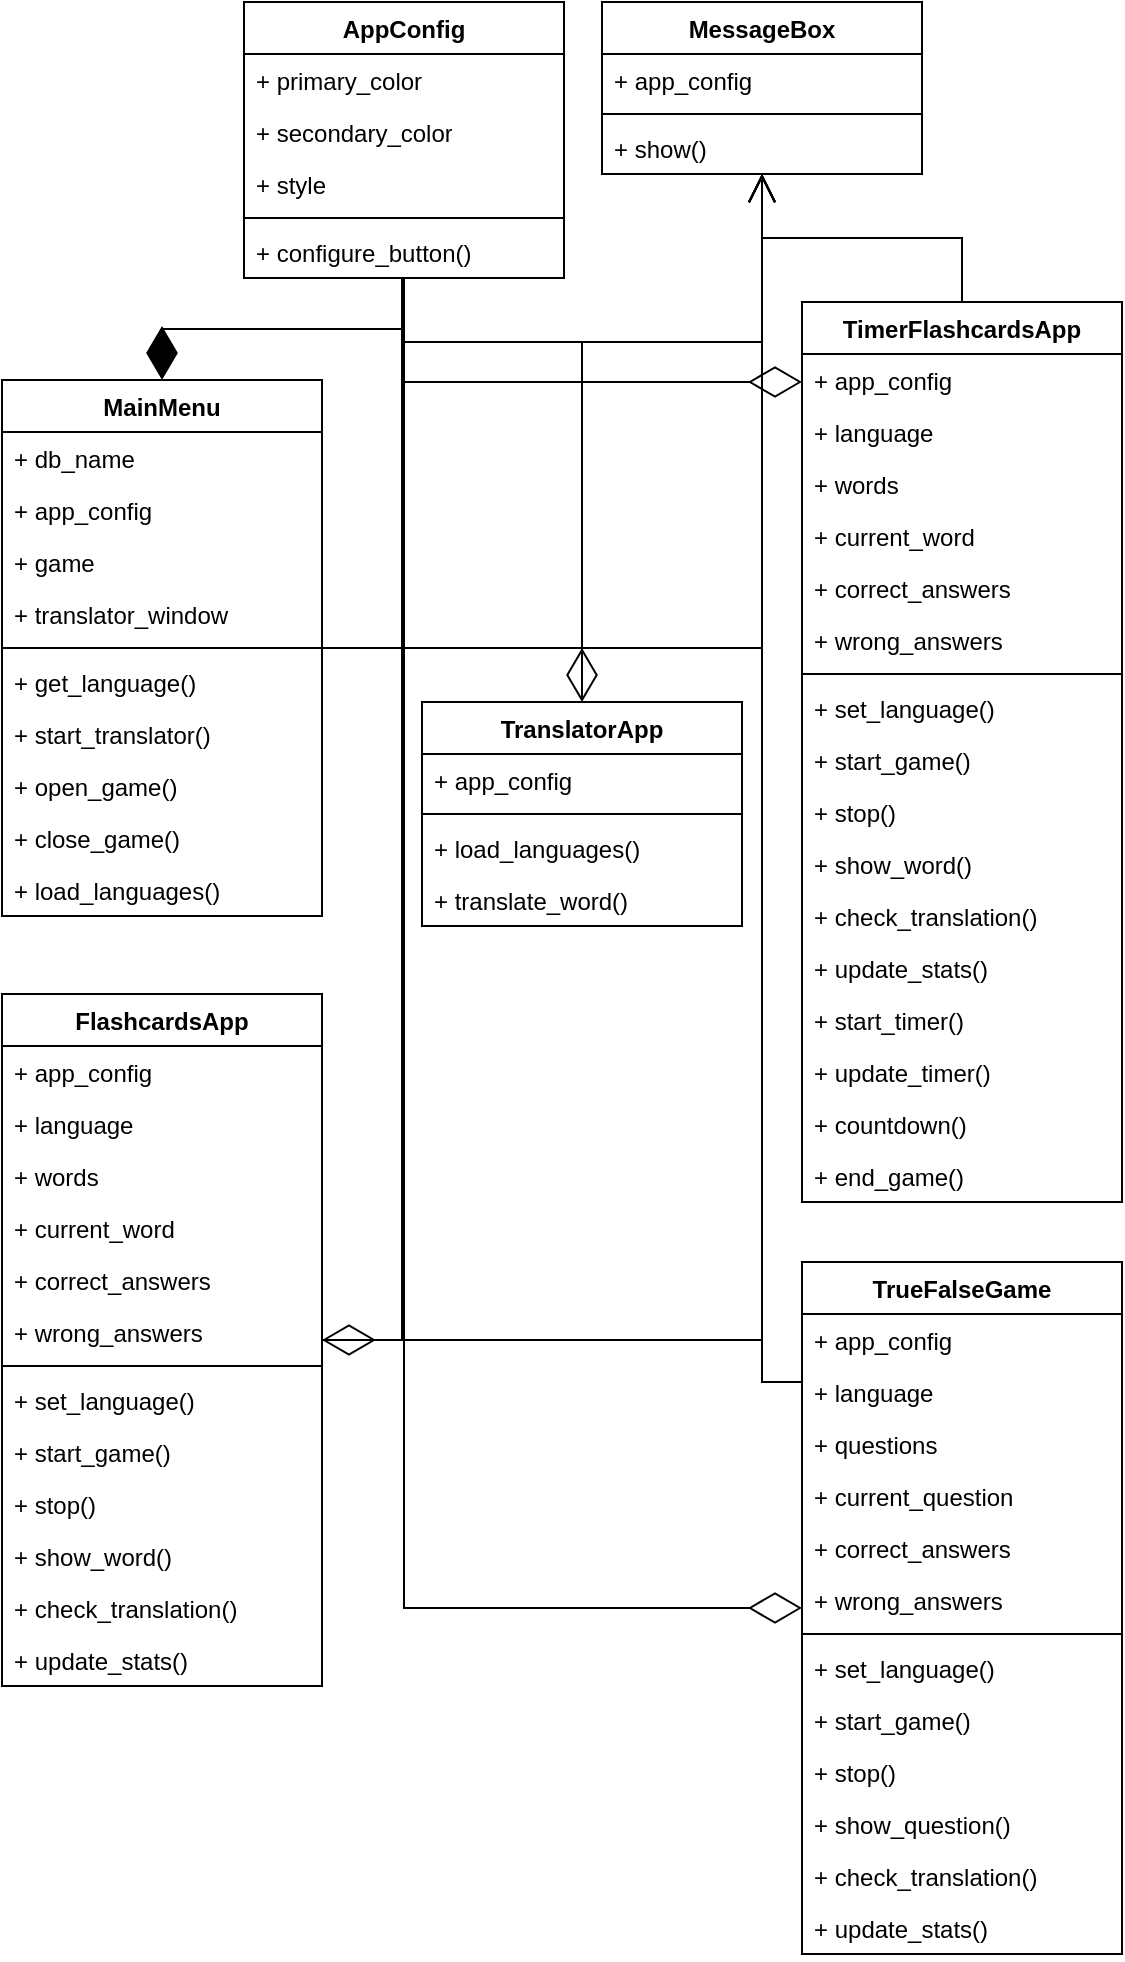 <mxfile version="26.2.5">
  <diagram name="Page-1" id="XrIHSNUqnATqt5Pq77Tc">
    <mxGraphModel dx="1428" dy="791" grid="1" gridSize="10" guides="1" tooltips="1" connect="1" arrows="1" fold="1" page="1" pageScale="1" pageWidth="850" pageHeight="1100" math="0" shadow="0">
      <root>
        <mxCell id="0" />
        <mxCell id="1" parent="0" />
        <mxCell id="yz4GYzP8HSiNB3X-Oir9-1" value="AppConfig" style="swimlane;fontStyle=1;align=center;verticalAlign=top;childLayout=stackLayout;horizontal=1;startSize=26;horizontalStack=0;resizeParent=1;resizeParentMax=0;resizeLast=0;collapsible=1;marginBottom=0;whiteSpace=wrap;html=1;" vertex="1" parent="1">
          <mxGeometry x="201" y="50" width="160" height="138" as="geometry" />
        </mxCell>
        <mxCell id="yz4GYzP8HSiNB3X-Oir9-2" value="+ primary_color" style="text;strokeColor=none;fillColor=none;align=left;verticalAlign=top;spacingLeft=4;spacingRight=4;overflow=hidden;rotatable=0;points=[[0,0.5],[1,0.5]];portConstraint=eastwest;whiteSpace=wrap;html=1;" vertex="1" parent="yz4GYzP8HSiNB3X-Oir9-1">
          <mxGeometry y="26" width="160" height="26" as="geometry" />
        </mxCell>
        <mxCell id="yz4GYzP8HSiNB3X-Oir9-5" value="+ secondary_color" style="text;strokeColor=none;fillColor=none;align=left;verticalAlign=top;spacingLeft=4;spacingRight=4;overflow=hidden;rotatable=0;points=[[0,0.5],[1,0.5]];portConstraint=eastwest;whiteSpace=wrap;html=1;" vertex="1" parent="yz4GYzP8HSiNB3X-Oir9-1">
          <mxGeometry y="52" width="160" height="26" as="geometry" />
        </mxCell>
        <mxCell id="yz4GYzP8HSiNB3X-Oir9-6" value="+ style" style="text;strokeColor=none;fillColor=none;align=left;verticalAlign=top;spacingLeft=4;spacingRight=4;overflow=hidden;rotatable=0;points=[[0,0.5],[1,0.5]];portConstraint=eastwest;whiteSpace=wrap;html=1;" vertex="1" parent="yz4GYzP8HSiNB3X-Oir9-1">
          <mxGeometry y="78" width="160" height="26" as="geometry" />
        </mxCell>
        <mxCell id="yz4GYzP8HSiNB3X-Oir9-3" value="" style="line;strokeWidth=1;fillColor=none;align=left;verticalAlign=middle;spacingTop=-1;spacingLeft=3;spacingRight=3;rotatable=0;labelPosition=right;points=[];portConstraint=eastwest;strokeColor=inherit;" vertex="1" parent="yz4GYzP8HSiNB3X-Oir9-1">
          <mxGeometry y="104" width="160" height="8" as="geometry" />
        </mxCell>
        <mxCell id="yz4GYzP8HSiNB3X-Oir9-4" value="+ configure_button()" style="text;strokeColor=none;fillColor=none;align=left;verticalAlign=top;spacingLeft=4;spacingRight=4;overflow=hidden;rotatable=0;points=[[0,0.5],[1,0.5]];portConstraint=eastwest;whiteSpace=wrap;html=1;" vertex="1" parent="yz4GYzP8HSiNB3X-Oir9-1">
          <mxGeometry y="112" width="160" height="26" as="geometry" />
        </mxCell>
        <mxCell id="yz4GYzP8HSiNB3X-Oir9-7" value="FlashcardsApp" style="swimlane;fontStyle=1;align=center;verticalAlign=top;childLayout=stackLayout;horizontal=1;startSize=26;horizontalStack=0;resizeParent=1;resizeParentMax=0;resizeLast=0;collapsible=1;marginBottom=0;whiteSpace=wrap;html=1;" vertex="1" parent="1">
          <mxGeometry x="80" y="546" width="160" height="346" as="geometry" />
        </mxCell>
        <mxCell id="yz4GYzP8HSiNB3X-Oir9-8" value="+ app_config" style="text;strokeColor=none;fillColor=none;align=left;verticalAlign=top;spacingLeft=4;spacingRight=4;overflow=hidden;rotatable=0;points=[[0,0.5],[1,0.5]];portConstraint=eastwest;whiteSpace=wrap;html=1;" vertex="1" parent="yz4GYzP8HSiNB3X-Oir9-7">
          <mxGeometry y="26" width="160" height="26" as="geometry" />
        </mxCell>
        <mxCell id="yz4GYzP8HSiNB3X-Oir9-11" value="+ language" style="text;strokeColor=none;fillColor=none;align=left;verticalAlign=top;spacingLeft=4;spacingRight=4;overflow=hidden;rotatable=0;points=[[0,0.5],[1,0.5]];portConstraint=eastwest;whiteSpace=wrap;html=1;" vertex="1" parent="yz4GYzP8HSiNB3X-Oir9-7">
          <mxGeometry y="52" width="160" height="26" as="geometry" />
        </mxCell>
        <mxCell id="yz4GYzP8HSiNB3X-Oir9-12" value="+ words" style="text;strokeColor=none;fillColor=none;align=left;verticalAlign=top;spacingLeft=4;spacingRight=4;overflow=hidden;rotatable=0;points=[[0,0.5],[1,0.5]];portConstraint=eastwest;whiteSpace=wrap;html=1;" vertex="1" parent="yz4GYzP8HSiNB3X-Oir9-7">
          <mxGeometry y="78" width="160" height="26" as="geometry" />
        </mxCell>
        <mxCell id="yz4GYzP8HSiNB3X-Oir9-14" value="+ current_word" style="text;strokeColor=none;fillColor=none;align=left;verticalAlign=top;spacingLeft=4;spacingRight=4;overflow=hidden;rotatable=0;points=[[0,0.5],[1,0.5]];portConstraint=eastwest;whiteSpace=wrap;html=1;" vertex="1" parent="yz4GYzP8HSiNB3X-Oir9-7">
          <mxGeometry y="104" width="160" height="26" as="geometry" />
        </mxCell>
        <mxCell id="yz4GYzP8HSiNB3X-Oir9-13" value="+ correct_answers" style="text;strokeColor=none;fillColor=none;align=left;verticalAlign=top;spacingLeft=4;spacingRight=4;overflow=hidden;rotatable=0;points=[[0,0.5],[1,0.5]];portConstraint=eastwest;whiteSpace=wrap;html=1;" vertex="1" parent="yz4GYzP8HSiNB3X-Oir9-7">
          <mxGeometry y="130" width="160" height="26" as="geometry" />
        </mxCell>
        <mxCell id="yz4GYzP8HSiNB3X-Oir9-25" value="+ wrong_answers" style="text;strokeColor=none;fillColor=none;align=left;verticalAlign=top;spacingLeft=4;spacingRight=4;overflow=hidden;rotatable=0;points=[[0,0.5],[1,0.5]];portConstraint=eastwest;whiteSpace=wrap;html=1;" vertex="1" parent="yz4GYzP8HSiNB3X-Oir9-7">
          <mxGeometry y="156" width="160" height="26" as="geometry" />
        </mxCell>
        <mxCell id="yz4GYzP8HSiNB3X-Oir9-9" value="" style="line;strokeWidth=1;fillColor=none;align=left;verticalAlign=middle;spacingTop=-1;spacingLeft=3;spacingRight=3;rotatable=0;labelPosition=right;points=[];portConstraint=eastwest;strokeColor=inherit;" vertex="1" parent="yz4GYzP8HSiNB3X-Oir9-7">
          <mxGeometry y="182" width="160" height="8" as="geometry" />
        </mxCell>
        <mxCell id="yz4GYzP8HSiNB3X-Oir9-10" value="+ set_language()" style="text;strokeColor=none;fillColor=none;align=left;verticalAlign=top;spacingLeft=4;spacingRight=4;overflow=hidden;rotatable=0;points=[[0,0.5],[1,0.5]];portConstraint=eastwest;whiteSpace=wrap;html=1;" vertex="1" parent="yz4GYzP8HSiNB3X-Oir9-7">
          <mxGeometry y="190" width="160" height="26" as="geometry" />
        </mxCell>
        <mxCell id="yz4GYzP8HSiNB3X-Oir9-26" value="+ start_game()" style="text;strokeColor=none;fillColor=none;align=left;verticalAlign=top;spacingLeft=4;spacingRight=4;overflow=hidden;rotatable=0;points=[[0,0.5],[1,0.5]];portConstraint=eastwest;whiteSpace=wrap;html=1;" vertex="1" parent="yz4GYzP8HSiNB3X-Oir9-7">
          <mxGeometry y="216" width="160" height="26" as="geometry" />
        </mxCell>
        <mxCell id="yz4GYzP8HSiNB3X-Oir9-27" value="+ stop()" style="text;strokeColor=none;fillColor=none;align=left;verticalAlign=top;spacingLeft=4;spacingRight=4;overflow=hidden;rotatable=0;points=[[0,0.5],[1,0.5]];portConstraint=eastwest;whiteSpace=wrap;html=1;" vertex="1" parent="yz4GYzP8HSiNB3X-Oir9-7">
          <mxGeometry y="242" width="160" height="26" as="geometry" />
        </mxCell>
        <mxCell id="yz4GYzP8HSiNB3X-Oir9-28" value="+ show_word()" style="text;strokeColor=none;fillColor=none;align=left;verticalAlign=top;spacingLeft=4;spacingRight=4;overflow=hidden;rotatable=0;points=[[0,0.5],[1,0.5]];portConstraint=eastwest;whiteSpace=wrap;html=1;" vertex="1" parent="yz4GYzP8HSiNB3X-Oir9-7">
          <mxGeometry y="268" width="160" height="26" as="geometry" />
        </mxCell>
        <mxCell id="yz4GYzP8HSiNB3X-Oir9-29" value="+ check_translation()" style="text;strokeColor=none;fillColor=none;align=left;verticalAlign=top;spacingLeft=4;spacingRight=4;overflow=hidden;rotatable=0;points=[[0,0.5],[1,0.5]];portConstraint=eastwest;whiteSpace=wrap;html=1;" vertex="1" parent="yz4GYzP8HSiNB3X-Oir9-7">
          <mxGeometry y="294" width="160" height="26" as="geometry" />
        </mxCell>
        <mxCell id="yz4GYzP8HSiNB3X-Oir9-30" value="+ update_stats()" style="text;strokeColor=none;fillColor=none;align=left;verticalAlign=top;spacingLeft=4;spacingRight=4;overflow=hidden;rotatable=0;points=[[0,0.5],[1,0.5]];portConstraint=eastwest;whiteSpace=wrap;html=1;" vertex="1" parent="yz4GYzP8HSiNB3X-Oir9-7">
          <mxGeometry y="320" width="160" height="26" as="geometry" />
        </mxCell>
        <mxCell id="yz4GYzP8HSiNB3X-Oir9-31" value="TimerFlashcardsApp" style="swimlane;fontStyle=1;align=center;verticalAlign=top;childLayout=stackLayout;horizontal=1;startSize=26;horizontalStack=0;resizeParent=1;resizeParentMax=0;resizeLast=0;collapsible=1;marginBottom=0;whiteSpace=wrap;html=1;" vertex="1" parent="1">
          <mxGeometry x="480" y="200" width="160" height="450" as="geometry" />
        </mxCell>
        <mxCell id="yz4GYzP8HSiNB3X-Oir9-32" value="+ app_config" style="text;strokeColor=none;fillColor=none;align=left;verticalAlign=top;spacingLeft=4;spacingRight=4;overflow=hidden;rotatable=0;points=[[0,0.5],[1,0.5]];portConstraint=eastwest;whiteSpace=wrap;html=1;" vertex="1" parent="yz4GYzP8HSiNB3X-Oir9-31">
          <mxGeometry y="26" width="160" height="26" as="geometry" />
        </mxCell>
        <mxCell id="yz4GYzP8HSiNB3X-Oir9-33" value="+ language" style="text;strokeColor=none;fillColor=none;align=left;verticalAlign=top;spacingLeft=4;spacingRight=4;overflow=hidden;rotatable=0;points=[[0,0.5],[1,0.5]];portConstraint=eastwest;whiteSpace=wrap;html=1;" vertex="1" parent="yz4GYzP8HSiNB3X-Oir9-31">
          <mxGeometry y="52" width="160" height="26" as="geometry" />
        </mxCell>
        <mxCell id="yz4GYzP8HSiNB3X-Oir9-34" value="+ words" style="text;strokeColor=none;fillColor=none;align=left;verticalAlign=top;spacingLeft=4;spacingRight=4;overflow=hidden;rotatable=0;points=[[0,0.5],[1,0.5]];portConstraint=eastwest;whiteSpace=wrap;html=1;" vertex="1" parent="yz4GYzP8HSiNB3X-Oir9-31">
          <mxGeometry y="78" width="160" height="26" as="geometry" />
        </mxCell>
        <mxCell id="yz4GYzP8HSiNB3X-Oir9-35" value="+ current_word" style="text;strokeColor=none;fillColor=none;align=left;verticalAlign=top;spacingLeft=4;spacingRight=4;overflow=hidden;rotatable=0;points=[[0,0.5],[1,0.5]];portConstraint=eastwest;whiteSpace=wrap;html=1;" vertex="1" parent="yz4GYzP8HSiNB3X-Oir9-31">
          <mxGeometry y="104" width="160" height="26" as="geometry" />
        </mxCell>
        <mxCell id="yz4GYzP8HSiNB3X-Oir9-36" value="+ correct_answers" style="text;strokeColor=none;fillColor=none;align=left;verticalAlign=top;spacingLeft=4;spacingRight=4;overflow=hidden;rotatable=0;points=[[0,0.5],[1,0.5]];portConstraint=eastwest;whiteSpace=wrap;html=1;" vertex="1" parent="yz4GYzP8HSiNB3X-Oir9-31">
          <mxGeometry y="130" width="160" height="26" as="geometry" />
        </mxCell>
        <mxCell id="yz4GYzP8HSiNB3X-Oir9-37" value="+ wrong_answers" style="text;strokeColor=none;fillColor=none;align=left;verticalAlign=top;spacingLeft=4;spacingRight=4;overflow=hidden;rotatable=0;points=[[0,0.5],[1,0.5]];portConstraint=eastwest;whiteSpace=wrap;html=1;" vertex="1" parent="yz4GYzP8HSiNB3X-Oir9-31">
          <mxGeometry y="156" width="160" height="26" as="geometry" />
        </mxCell>
        <mxCell id="yz4GYzP8HSiNB3X-Oir9-38" value="" style="line;strokeWidth=1;fillColor=none;align=left;verticalAlign=middle;spacingTop=-1;spacingLeft=3;spacingRight=3;rotatable=0;labelPosition=right;points=[];portConstraint=eastwest;strokeColor=inherit;" vertex="1" parent="yz4GYzP8HSiNB3X-Oir9-31">
          <mxGeometry y="182" width="160" height="8" as="geometry" />
        </mxCell>
        <mxCell id="yz4GYzP8HSiNB3X-Oir9-39" value="+ set_language()" style="text;strokeColor=none;fillColor=none;align=left;verticalAlign=top;spacingLeft=4;spacingRight=4;overflow=hidden;rotatable=0;points=[[0,0.5],[1,0.5]];portConstraint=eastwest;whiteSpace=wrap;html=1;" vertex="1" parent="yz4GYzP8HSiNB3X-Oir9-31">
          <mxGeometry y="190" width="160" height="26" as="geometry" />
        </mxCell>
        <mxCell id="yz4GYzP8HSiNB3X-Oir9-40" value="+ start_game()" style="text;strokeColor=none;fillColor=none;align=left;verticalAlign=top;spacingLeft=4;spacingRight=4;overflow=hidden;rotatable=0;points=[[0,0.5],[1,0.5]];portConstraint=eastwest;whiteSpace=wrap;html=1;" vertex="1" parent="yz4GYzP8HSiNB3X-Oir9-31">
          <mxGeometry y="216" width="160" height="26" as="geometry" />
        </mxCell>
        <mxCell id="yz4GYzP8HSiNB3X-Oir9-41" value="+ stop()" style="text;strokeColor=none;fillColor=none;align=left;verticalAlign=top;spacingLeft=4;spacingRight=4;overflow=hidden;rotatable=0;points=[[0,0.5],[1,0.5]];portConstraint=eastwest;whiteSpace=wrap;html=1;" vertex="1" parent="yz4GYzP8HSiNB3X-Oir9-31">
          <mxGeometry y="242" width="160" height="26" as="geometry" />
        </mxCell>
        <mxCell id="yz4GYzP8HSiNB3X-Oir9-42" value="+ show_word()" style="text;strokeColor=none;fillColor=none;align=left;verticalAlign=top;spacingLeft=4;spacingRight=4;overflow=hidden;rotatable=0;points=[[0,0.5],[1,0.5]];portConstraint=eastwest;whiteSpace=wrap;html=1;" vertex="1" parent="yz4GYzP8HSiNB3X-Oir9-31">
          <mxGeometry y="268" width="160" height="26" as="geometry" />
        </mxCell>
        <mxCell id="yz4GYzP8HSiNB3X-Oir9-43" value="+ check_translation()" style="text;strokeColor=none;fillColor=none;align=left;verticalAlign=top;spacingLeft=4;spacingRight=4;overflow=hidden;rotatable=0;points=[[0,0.5],[1,0.5]];portConstraint=eastwest;whiteSpace=wrap;html=1;" vertex="1" parent="yz4GYzP8HSiNB3X-Oir9-31">
          <mxGeometry y="294" width="160" height="26" as="geometry" />
        </mxCell>
        <mxCell id="yz4GYzP8HSiNB3X-Oir9-44" value="+ update_stats()" style="text;strokeColor=none;fillColor=none;align=left;verticalAlign=top;spacingLeft=4;spacingRight=4;overflow=hidden;rotatable=0;points=[[0,0.5],[1,0.5]];portConstraint=eastwest;whiteSpace=wrap;html=1;" vertex="1" parent="yz4GYzP8HSiNB3X-Oir9-31">
          <mxGeometry y="320" width="160" height="26" as="geometry" />
        </mxCell>
        <mxCell id="yz4GYzP8HSiNB3X-Oir9-59" value="+ start_timer()" style="text;strokeColor=none;fillColor=none;align=left;verticalAlign=top;spacingLeft=4;spacingRight=4;overflow=hidden;rotatable=0;points=[[0,0.5],[1,0.5]];portConstraint=eastwest;whiteSpace=wrap;html=1;" vertex="1" parent="yz4GYzP8HSiNB3X-Oir9-31">
          <mxGeometry y="346" width="160" height="26" as="geometry" />
        </mxCell>
        <mxCell id="yz4GYzP8HSiNB3X-Oir9-60" value="+ update_timer()" style="text;strokeColor=none;fillColor=none;align=left;verticalAlign=top;spacingLeft=4;spacingRight=4;overflow=hidden;rotatable=0;points=[[0,0.5],[1,0.5]];portConstraint=eastwest;whiteSpace=wrap;html=1;" vertex="1" parent="yz4GYzP8HSiNB3X-Oir9-31">
          <mxGeometry y="372" width="160" height="26" as="geometry" />
        </mxCell>
        <mxCell id="yz4GYzP8HSiNB3X-Oir9-62" value="+ countdown()" style="text;strokeColor=none;fillColor=none;align=left;verticalAlign=top;spacingLeft=4;spacingRight=4;overflow=hidden;rotatable=0;points=[[0,0.5],[1,0.5]];portConstraint=eastwest;whiteSpace=wrap;html=1;" vertex="1" parent="yz4GYzP8HSiNB3X-Oir9-31">
          <mxGeometry y="398" width="160" height="26" as="geometry" />
        </mxCell>
        <mxCell id="yz4GYzP8HSiNB3X-Oir9-61" value="+ end_game()" style="text;strokeColor=none;fillColor=none;align=left;verticalAlign=top;spacingLeft=4;spacingRight=4;overflow=hidden;rotatable=0;points=[[0,0.5],[1,0.5]];portConstraint=eastwest;whiteSpace=wrap;html=1;" vertex="1" parent="yz4GYzP8HSiNB3X-Oir9-31">
          <mxGeometry y="424" width="160" height="26" as="geometry" />
        </mxCell>
        <mxCell id="yz4GYzP8HSiNB3X-Oir9-45" value="TrueFalseGame" style="swimlane;fontStyle=1;align=center;verticalAlign=top;childLayout=stackLayout;horizontal=1;startSize=26;horizontalStack=0;resizeParent=1;resizeParentMax=0;resizeLast=0;collapsible=1;marginBottom=0;whiteSpace=wrap;html=1;" vertex="1" parent="1">
          <mxGeometry x="480" y="680" width="160" height="346" as="geometry" />
        </mxCell>
        <mxCell id="yz4GYzP8HSiNB3X-Oir9-46" value="+ app_config" style="text;strokeColor=none;fillColor=none;align=left;verticalAlign=top;spacingLeft=4;spacingRight=4;overflow=hidden;rotatable=0;points=[[0,0.5],[1,0.5]];portConstraint=eastwest;whiteSpace=wrap;html=1;" vertex="1" parent="yz4GYzP8HSiNB3X-Oir9-45">
          <mxGeometry y="26" width="160" height="26" as="geometry" />
        </mxCell>
        <mxCell id="yz4GYzP8HSiNB3X-Oir9-47" value="+ language" style="text;strokeColor=none;fillColor=none;align=left;verticalAlign=top;spacingLeft=4;spacingRight=4;overflow=hidden;rotatable=0;points=[[0,0.5],[1,0.5]];portConstraint=eastwest;whiteSpace=wrap;html=1;" vertex="1" parent="yz4GYzP8HSiNB3X-Oir9-45">
          <mxGeometry y="52" width="160" height="26" as="geometry" />
        </mxCell>
        <mxCell id="yz4GYzP8HSiNB3X-Oir9-48" value="+ questions" style="text;strokeColor=none;fillColor=none;align=left;verticalAlign=top;spacingLeft=4;spacingRight=4;overflow=hidden;rotatable=0;points=[[0,0.5],[1,0.5]];portConstraint=eastwest;whiteSpace=wrap;html=1;" vertex="1" parent="yz4GYzP8HSiNB3X-Oir9-45">
          <mxGeometry y="78" width="160" height="26" as="geometry" />
        </mxCell>
        <mxCell id="yz4GYzP8HSiNB3X-Oir9-49" value="+ current_question" style="text;strokeColor=none;fillColor=none;align=left;verticalAlign=top;spacingLeft=4;spacingRight=4;overflow=hidden;rotatable=0;points=[[0,0.5],[1,0.5]];portConstraint=eastwest;whiteSpace=wrap;html=1;" vertex="1" parent="yz4GYzP8HSiNB3X-Oir9-45">
          <mxGeometry y="104" width="160" height="26" as="geometry" />
        </mxCell>
        <mxCell id="yz4GYzP8HSiNB3X-Oir9-50" value="+ correct_answers" style="text;strokeColor=none;fillColor=none;align=left;verticalAlign=top;spacingLeft=4;spacingRight=4;overflow=hidden;rotatable=0;points=[[0,0.5],[1,0.5]];portConstraint=eastwest;whiteSpace=wrap;html=1;" vertex="1" parent="yz4GYzP8HSiNB3X-Oir9-45">
          <mxGeometry y="130" width="160" height="26" as="geometry" />
        </mxCell>
        <mxCell id="yz4GYzP8HSiNB3X-Oir9-51" value="+ wrong_answers" style="text;strokeColor=none;fillColor=none;align=left;verticalAlign=top;spacingLeft=4;spacingRight=4;overflow=hidden;rotatable=0;points=[[0,0.5],[1,0.5]];portConstraint=eastwest;whiteSpace=wrap;html=1;" vertex="1" parent="yz4GYzP8HSiNB3X-Oir9-45">
          <mxGeometry y="156" width="160" height="26" as="geometry" />
        </mxCell>
        <mxCell id="yz4GYzP8HSiNB3X-Oir9-52" value="" style="line;strokeWidth=1;fillColor=none;align=left;verticalAlign=middle;spacingTop=-1;spacingLeft=3;spacingRight=3;rotatable=0;labelPosition=right;points=[];portConstraint=eastwest;strokeColor=inherit;" vertex="1" parent="yz4GYzP8HSiNB3X-Oir9-45">
          <mxGeometry y="182" width="160" height="8" as="geometry" />
        </mxCell>
        <mxCell id="yz4GYzP8HSiNB3X-Oir9-53" value="+ set_language()" style="text;strokeColor=none;fillColor=none;align=left;verticalAlign=top;spacingLeft=4;spacingRight=4;overflow=hidden;rotatable=0;points=[[0,0.5],[1,0.5]];portConstraint=eastwest;whiteSpace=wrap;html=1;" vertex="1" parent="yz4GYzP8HSiNB3X-Oir9-45">
          <mxGeometry y="190" width="160" height="26" as="geometry" />
        </mxCell>
        <mxCell id="yz4GYzP8HSiNB3X-Oir9-54" value="+ start_game()" style="text;strokeColor=none;fillColor=none;align=left;verticalAlign=top;spacingLeft=4;spacingRight=4;overflow=hidden;rotatable=0;points=[[0,0.5],[1,0.5]];portConstraint=eastwest;whiteSpace=wrap;html=1;" vertex="1" parent="yz4GYzP8HSiNB3X-Oir9-45">
          <mxGeometry y="216" width="160" height="26" as="geometry" />
        </mxCell>
        <mxCell id="yz4GYzP8HSiNB3X-Oir9-55" value="+ stop()" style="text;strokeColor=none;fillColor=none;align=left;verticalAlign=top;spacingLeft=4;spacingRight=4;overflow=hidden;rotatable=0;points=[[0,0.5],[1,0.5]];portConstraint=eastwest;whiteSpace=wrap;html=1;" vertex="1" parent="yz4GYzP8HSiNB3X-Oir9-45">
          <mxGeometry y="242" width="160" height="26" as="geometry" />
        </mxCell>
        <mxCell id="yz4GYzP8HSiNB3X-Oir9-56" value="+ show_question()" style="text;strokeColor=none;fillColor=none;align=left;verticalAlign=top;spacingLeft=4;spacingRight=4;overflow=hidden;rotatable=0;points=[[0,0.5],[1,0.5]];portConstraint=eastwest;whiteSpace=wrap;html=1;" vertex="1" parent="yz4GYzP8HSiNB3X-Oir9-45">
          <mxGeometry y="268" width="160" height="26" as="geometry" />
        </mxCell>
        <mxCell id="yz4GYzP8HSiNB3X-Oir9-57" value="+ check_translation()" style="text;strokeColor=none;fillColor=none;align=left;verticalAlign=top;spacingLeft=4;spacingRight=4;overflow=hidden;rotatable=0;points=[[0,0.5],[1,0.5]];portConstraint=eastwest;whiteSpace=wrap;html=1;" vertex="1" parent="yz4GYzP8HSiNB3X-Oir9-45">
          <mxGeometry y="294" width="160" height="26" as="geometry" />
        </mxCell>
        <mxCell id="yz4GYzP8HSiNB3X-Oir9-58" value="+ update_stats()" style="text;strokeColor=none;fillColor=none;align=left;verticalAlign=top;spacingLeft=4;spacingRight=4;overflow=hidden;rotatable=0;points=[[0,0.5],[1,0.5]];portConstraint=eastwest;whiteSpace=wrap;html=1;" vertex="1" parent="yz4GYzP8HSiNB3X-Oir9-45">
          <mxGeometry y="320" width="160" height="26" as="geometry" />
        </mxCell>
        <mxCell id="yz4GYzP8HSiNB3X-Oir9-63" value="MessageBox" style="swimlane;fontStyle=1;align=center;verticalAlign=top;childLayout=stackLayout;horizontal=1;startSize=26;horizontalStack=0;resizeParent=1;resizeParentMax=0;resizeLast=0;collapsible=1;marginBottom=0;whiteSpace=wrap;html=1;" vertex="1" parent="1">
          <mxGeometry x="380" y="50" width="160" height="86" as="geometry" />
        </mxCell>
        <mxCell id="yz4GYzP8HSiNB3X-Oir9-64" value="+ app_config" style="text;strokeColor=none;fillColor=none;align=left;verticalAlign=top;spacingLeft=4;spacingRight=4;overflow=hidden;rotatable=0;points=[[0,0.5],[1,0.5]];portConstraint=eastwest;whiteSpace=wrap;html=1;" vertex="1" parent="yz4GYzP8HSiNB3X-Oir9-63">
          <mxGeometry y="26" width="160" height="26" as="geometry" />
        </mxCell>
        <mxCell id="yz4GYzP8HSiNB3X-Oir9-65" value="" style="line;strokeWidth=1;fillColor=none;align=left;verticalAlign=middle;spacingTop=-1;spacingLeft=3;spacingRight=3;rotatable=0;labelPosition=right;points=[];portConstraint=eastwest;strokeColor=inherit;" vertex="1" parent="yz4GYzP8HSiNB3X-Oir9-63">
          <mxGeometry y="52" width="160" height="8" as="geometry" />
        </mxCell>
        <mxCell id="yz4GYzP8HSiNB3X-Oir9-66" value="+ show()" style="text;strokeColor=none;fillColor=none;align=left;verticalAlign=top;spacingLeft=4;spacingRight=4;overflow=hidden;rotatable=0;points=[[0,0.5],[1,0.5]];portConstraint=eastwest;whiteSpace=wrap;html=1;" vertex="1" parent="yz4GYzP8HSiNB3X-Oir9-63">
          <mxGeometry y="60" width="160" height="26" as="geometry" />
        </mxCell>
        <mxCell id="yz4GYzP8HSiNB3X-Oir9-71" value="TranslatorApp" style="swimlane;fontStyle=1;align=center;verticalAlign=top;childLayout=stackLayout;horizontal=1;startSize=26;horizontalStack=0;resizeParent=1;resizeParentMax=0;resizeLast=0;collapsible=1;marginBottom=0;whiteSpace=wrap;html=1;" vertex="1" parent="1">
          <mxGeometry x="290" y="400" width="160" height="112" as="geometry" />
        </mxCell>
        <mxCell id="yz4GYzP8HSiNB3X-Oir9-72" value="+ app_config" style="text;strokeColor=none;fillColor=none;align=left;verticalAlign=top;spacingLeft=4;spacingRight=4;overflow=hidden;rotatable=0;points=[[0,0.5],[1,0.5]];portConstraint=eastwest;whiteSpace=wrap;html=1;" vertex="1" parent="yz4GYzP8HSiNB3X-Oir9-71">
          <mxGeometry y="26" width="160" height="26" as="geometry" />
        </mxCell>
        <mxCell id="yz4GYzP8HSiNB3X-Oir9-73" value="" style="line;strokeWidth=1;fillColor=none;align=left;verticalAlign=middle;spacingTop=-1;spacingLeft=3;spacingRight=3;rotatable=0;labelPosition=right;points=[];portConstraint=eastwest;strokeColor=inherit;" vertex="1" parent="yz4GYzP8HSiNB3X-Oir9-71">
          <mxGeometry y="52" width="160" height="8" as="geometry" />
        </mxCell>
        <mxCell id="yz4GYzP8HSiNB3X-Oir9-74" value="+ load_languages()" style="text;strokeColor=none;fillColor=none;align=left;verticalAlign=top;spacingLeft=4;spacingRight=4;overflow=hidden;rotatable=0;points=[[0,0.5],[1,0.5]];portConstraint=eastwest;whiteSpace=wrap;html=1;" vertex="1" parent="yz4GYzP8HSiNB3X-Oir9-71">
          <mxGeometry y="60" width="160" height="26" as="geometry" />
        </mxCell>
        <mxCell id="yz4GYzP8HSiNB3X-Oir9-97" value="+ translate_word()" style="text;strokeColor=none;fillColor=none;align=left;verticalAlign=top;spacingLeft=4;spacingRight=4;overflow=hidden;rotatable=0;points=[[0,0.5],[1,0.5]];portConstraint=eastwest;whiteSpace=wrap;html=1;" vertex="1" parent="yz4GYzP8HSiNB3X-Oir9-71">
          <mxGeometry y="86" width="160" height="26" as="geometry" />
        </mxCell>
        <mxCell id="yz4GYzP8HSiNB3X-Oir9-76" value="" style="endArrow=open;endFill=1;endSize=12;html=1;rounded=0;edgeStyle=orthogonalEdgeStyle;" edge="1" parent="1" source="yz4GYzP8HSiNB3X-Oir9-7" target="yz4GYzP8HSiNB3X-Oir9-63">
          <mxGeometry width="160" relative="1" as="geometry">
            <mxPoint x="60" y="530" as="sourcePoint" />
            <mxPoint x="410" y="220" as="targetPoint" />
          </mxGeometry>
        </mxCell>
        <mxCell id="yz4GYzP8HSiNB3X-Oir9-77" value="" style="endArrow=open;endFill=1;endSize=12;html=1;rounded=0;edgeStyle=orthogonalEdgeStyle;" edge="1" parent="1" source="yz4GYzP8HSiNB3X-Oir9-45" target="yz4GYzP8HSiNB3X-Oir9-63">
          <mxGeometry width="160" relative="1" as="geometry">
            <mxPoint x="70" y="680" as="sourcePoint" />
            <mxPoint x="230" y="680" as="targetPoint" />
            <Array as="points">
              <mxPoint x="460" y="740" />
            </Array>
          </mxGeometry>
        </mxCell>
        <mxCell id="yz4GYzP8HSiNB3X-Oir9-78" value="" style="endArrow=open;endFill=1;endSize=12;html=1;rounded=0;edgeStyle=orthogonalEdgeStyle;" edge="1" parent="1" source="yz4GYzP8HSiNB3X-Oir9-31" target="yz4GYzP8HSiNB3X-Oir9-63">
          <mxGeometry width="160" relative="1" as="geometry">
            <mxPoint x="90" y="620" as="sourcePoint" />
            <mxPoint x="250" y="620" as="targetPoint" />
          </mxGeometry>
        </mxCell>
        <mxCell id="yz4GYzP8HSiNB3X-Oir9-79" value="" style="endArrow=open;endFill=1;endSize=12;html=1;rounded=0;edgeStyle=orthogonalEdgeStyle;" edge="1" parent="1" source="yz4GYzP8HSiNB3X-Oir9-71" target="yz4GYzP8HSiNB3X-Oir9-63">
          <mxGeometry width="160" relative="1" as="geometry">
            <mxPoint x="90" y="720" as="sourcePoint" />
            <mxPoint x="250" y="720" as="targetPoint" />
            <Array as="points">
              <mxPoint x="370" y="220" />
              <mxPoint x="460" y="220" />
            </Array>
          </mxGeometry>
        </mxCell>
        <mxCell id="yz4GYzP8HSiNB3X-Oir9-80" value="MainMenu" style="swimlane;fontStyle=1;align=center;verticalAlign=top;childLayout=stackLayout;horizontal=1;startSize=26;horizontalStack=0;resizeParent=1;resizeParentMax=0;resizeLast=0;collapsible=1;marginBottom=0;whiteSpace=wrap;html=1;" vertex="1" parent="1">
          <mxGeometry x="80" y="239" width="160" height="268" as="geometry" />
        </mxCell>
        <mxCell id="yz4GYzP8HSiNB3X-Oir9-81" value="&lt;div&gt;+ db_name&lt;/div&gt;" style="text;strokeColor=none;fillColor=none;align=left;verticalAlign=top;spacingLeft=4;spacingRight=4;overflow=hidden;rotatable=0;points=[[0,0.5],[1,0.5]];portConstraint=eastwest;whiteSpace=wrap;html=1;" vertex="1" parent="yz4GYzP8HSiNB3X-Oir9-80">
          <mxGeometry y="26" width="160" height="26" as="geometry" />
        </mxCell>
        <mxCell id="yz4GYzP8HSiNB3X-Oir9-84" value="+ app_config" style="text;strokeColor=none;fillColor=none;align=left;verticalAlign=top;spacingLeft=4;spacingRight=4;overflow=hidden;rotatable=0;points=[[0,0.5],[1,0.5]];portConstraint=eastwest;whiteSpace=wrap;html=1;" vertex="1" parent="yz4GYzP8HSiNB3X-Oir9-80">
          <mxGeometry y="52" width="160" height="26" as="geometry" />
        </mxCell>
        <mxCell id="yz4GYzP8HSiNB3X-Oir9-85" value="+ game" style="text;strokeColor=none;fillColor=none;align=left;verticalAlign=top;spacingLeft=4;spacingRight=4;overflow=hidden;rotatable=0;points=[[0,0.5],[1,0.5]];portConstraint=eastwest;whiteSpace=wrap;html=1;" vertex="1" parent="yz4GYzP8HSiNB3X-Oir9-80">
          <mxGeometry y="78" width="160" height="26" as="geometry" />
        </mxCell>
        <mxCell id="yz4GYzP8HSiNB3X-Oir9-86" value="+ translator_window" style="text;strokeColor=none;fillColor=none;align=left;verticalAlign=top;spacingLeft=4;spacingRight=4;overflow=hidden;rotatable=0;points=[[0,0.5],[1,0.5]];portConstraint=eastwest;whiteSpace=wrap;html=1;" vertex="1" parent="yz4GYzP8HSiNB3X-Oir9-80">
          <mxGeometry y="104" width="160" height="26" as="geometry" />
        </mxCell>
        <mxCell id="yz4GYzP8HSiNB3X-Oir9-82" value="" style="line;strokeWidth=1;fillColor=none;align=left;verticalAlign=middle;spacingTop=-1;spacingLeft=3;spacingRight=3;rotatable=0;labelPosition=right;points=[];portConstraint=eastwest;strokeColor=inherit;" vertex="1" parent="yz4GYzP8HSiNB3X-Oir9-80">
          <mxGeometry y="130" width="160" height="8" as="geometry" />
        </mxCell>
        <mxCell id="yz4GYzP8HSiNB3X-Oir9-83" value="+ get_language()" style="text;strokeColor=none;fillColor=none;align=left;verticalAlign=top;spacingLeft=4;spacingRight=4;overflow=hidden;rotatable=0;points=[[0,0.5],[1,0.5]];portConstraint=eastwest;whiteSpace=wrap;html=1;" vertex="1" parent="yz4GYzP8HSiNB3X-Oir9-80">
          <mxGeometry y="138" width="160" height="26" as="geometry" />
        </mxCell>
        <mxCell id="yz4GYzP8HSiNB3X-Oir9-87" value="+ start_translator()" style="text;strokeColor=none;fillColor=none;align=left;verticalAlign=top;spacingLeft=4;spacingRight=4;overflow=hidden;rotatable=0;points=[[0,0.5],[1,0.5]];portConstraint=eastwest;whiteSpace=wrap;html=1;" vertex="1" parent="yz4GYzP8HSiNB3X-Oir9-80">
          <mxGeometry y="164" width="160" height="26" as="geometry" />
        </mxCell>
        <mxCell id="yz4GYzP8HSiNB3X-Oir9-88" value="+ open_game()" style="text;strokeColor=none;fillColor=none;align=left;verticalAlign=top;spacingLeft=4;spacingRight=4;overflow=hidden;rotatable=0;points=[[0,0.5],[1,0.5]];portConstraint=eastwest;whiteSpace=wrap;html=1;" vertex="1" parent="yz4GYzP8HSiNB3X-Oir9-80">
          <mxGeometry y="190" width="160" height="26" as="geometry" />
        </mxCell>
        <mxCell id="yz4GYzP8HSiNB3X-Oir9-89" value="+ close_game()" style="text;strokeColor=none;fillColor=none;align=left;verticalAlign=top;spacingLeft=4;spacingRight=4;overflow=hidden;rotatable=0;points=[[0,0.5],[1,0.5]];portConstraint=eastwest;whiteSpace=wrap;html=1;" vertex="1" parent="yz4GYzP8HSiNB3X-Oir9-80">
          <mxGeometry y="216" width="160" height="26" as="geometry" />
        </mxCell>
        <mxCell id="yz4GYzP8HSiNB3X-Oir9-90" value="+ load_languages()" style="text;strokeColor=none;fillColor=none;align=left;verticalAlign=top;spacingLeft=4;spacingRight=4;overflow=hidden;rotatable=0;points=[[0,0.5],[1,0.5]];portConstraint=eastwest;whiteSpace=wrap;html=1;" vertex="1" parent="yz4GYzP8HSiNB3X-Oir9-80">
          <mxGeometry y="242" width="160" height="26" as="geometry" />
        </mxCell>
        <mxCell id="yz4GYzP8HSiNB3X-Oir9-91" value="" style="endArrow=open;endFill=1;endSize=12;html=1;rounded=0;edgeStyle=orthogonalEdgeStyle;" edge="1" parent="1" source="yz4GYzP8HSiNB3X-Oir9-80" target="yz4GYzP8HSiNB3X-Oir9-63">
          <mxGeometry width="160" relative="1" as="geometry">
            <mxPoint x="80" y="620" as="sourcePoint" />
            <mxPoint x="240" y="620" as="targetPoint" />
          </mxGeometry>
        </mxCell>
        <mxCell id="yz4GYzP8HSiNB3X-Oir9-92" value="" style="endArrow=diamondThin;endFill=1;endSize=24;html=1;rounded=0;edgeStyle=orthogonalEdgeStyle;" edge="1" parent="1" source="yz4GYzP8HSiNB3X-Oir9-1" target="yz4GYzP8HSiNB3X-Oir9-80">
          <mxGeometry width="160" relative="1" as="geometry">
            <mxPoint x="60" y="640" as="sourcePoint" />
            <mxPoint x="220" y="640" as="targetPoint" />
          </mxGeometry>
        </mxCell>
        <mxCell id="yz4GYzP8HSiNB3X-Oir9-93" value="" style="endArrow=diamondThin;endFill=0;endSize=24;html=1;rounded=0;edgeStyle=orthogonalEdgeStyle;" edge="1" parent="1" source="yz4GYzP8HSiNB3X-Oir9-1" target="yz4GYzP8HSiNB3X-Oir9-7">
          <mxGeometry width="160" relative="1" as="geometry">
            <mxPoint x="140" y="660" as="sourcePoint" />
            <mxPoint x="300" y="660" as="targetPoint" />
            <Array as="points">
              <mxPoint x="280" y="719" />
            </Array>
          </mxGeometry>
        </mxCell>
        <mxCell id="yz4GYzP8HSiNB3X-Oir9-94" value="" style="endArrow=diamondThin;endFill=0;endSize=24;html=1;rounded=0;edgeStyle=orthogonalEdgeStyle;" edge="1" parent="1" source="yz4GYzP8HSiNB3X-Oir9-1" target="yz4GYzP8HSiNB3X-Oir9-31">
          <mxGeometry width="160" relative="1" as="geometry">
            <mxPoint x="60" y="630" as="sourcePoint" />
            <mxPoint x="220" y="630" as="targetPoint" />
            <Array as="points">
              <mxPoint x="281" y="240" />
            </Array>
          </mxGeometry>
        </mxCell>
        <mxCell id="yz4GYzP8HSiNB3X-Oir9-95" value="" style="endArrow=diamondThin;endFill=0;endSize=24;html=1;rounded=0;edgeStyle=orthogonalEdgeStyle;" edge="1" parent="1" source="yz4GYzP8HSiNB3X-Oir9-1" target="yz4GYzP8HSiNB3X-Oir9-45">
          <mxGeometry width="160" relative="1" as="geometry">
            <mxPoint x="550" y="150" as="sourcePoint" />
            <mxPoint x="710" y="150" as="targetPoint" />
            <Array as="points">
              <mxPoint x="281" y="853" />
            </Array>
          </mxGeometry>
        </mxCell>
        <mxCell id="yz4GYzP8HSiNB3X-Oir9-96" value="" style="endArrow=diamondThin;endFill=0;endSize=24;html=1;rounded=0;edgeStyle=orthogonalEdgeStyle;" edge="1" parent="1" source="yz4GYzP8HSiNB3X-Oir9-1" target="yz4GYzP8HSiNB3X-Oir9-71">
          <mxGeometry width="160" relative="1" as="geometry">
            <mxPoint x="440" y="160" as="sourcePoint" />
            <mxPoint x="600" y="160" as="targetPoint" />
            <Array as="points">
              <mxPoint x="280" y="220" />
              <mxPoint x="370" y="220" />
            </Array>
          </mxGeometry>
        </mxCell>
      </root>
    </mxGraphModel>
  </diagram>
</mxfile>
